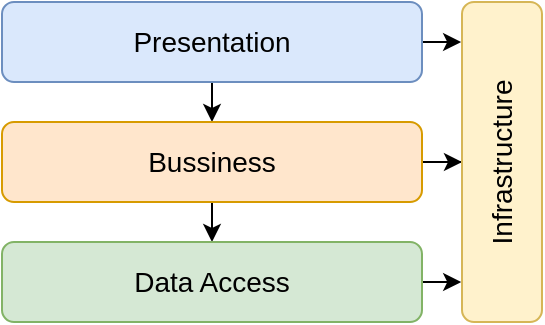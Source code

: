 <mxfile version="14.5.1" type="device"><diagram name="Page-1" id="38b20595-45e3-9b7f-d5ca-b57f44c5b66d"><mxGraphModel dx="738" dy="422" grid="1" gridSize="10" guides="1" tooltips="1" connect="1" arrows="1" fold="1" page="1" pageScale="1" pageWidth="1100" pageHeight="850" background="#ffffff" math="0" shadow="0"><root><mxCell id="0"/><mxCell id="1" parent="0"/><mxCell id="tGiYTEheBGXku52xltJX-22" style="edgeStyle=orthogonalEdgeStyle;rounded=0;orthogonalLoop=1;jettySize=auto;html=1;exitX=0.5;exitY=1;exitDx=0;exitDy=0;entryX=0.5;entryY=0;entryDx=0;entryDy=0;" parent="1" source="tGiYTEheBGXku52xltJX-14" target="tGiYTEheBGXku52xltJX-15" edge="1"><mxGeometry relative="1" as="geometry"/></mxCell><mxCell id="dzU7KY50ZaZctGcYIv5R-7" style="edgeStyle=orthogonalEdgeStyle;rounded=0;orthogonalLoop=1;jettySize=auto;html=1;exitX=1;exitY=0.5;exitDx=0;exitDy=0;entryX=-0.011;entryY=0.125;entryDx=0;entryDy=0;entryPerimeter=0;" edge="1" parent="1" source="tGiYTEheBGXku52xltJX-14" target="dzU7KY50ZaZctGcYIv5R-1"><mxGeometry relative="1" as="geometry"/></mxCell><mxCell id="tGiYTEheBGXku52xltJX-14" value="&lt;font style=&quot;font-size: 14px&quot;&gt;Presentation&lt;/font&gt;" style="rounded=1;whiteSpace=wrap;html=1;fillColor=#dae8fc;strokeColor=#6c8ebf;" parent="1" vertex="1"><mxGeometry x="10" y="10" width="210" height="40" as="geometry"/></mxCell><mxCell id="tGiYTEheBGXku52xltJX-21" style="edgeStyle=orthogonalEdgeStyle;orthogonalLoop=1;jettySize=auto;html=1;exitX=0.5;exitY=1;exitDx=0;exitDy=0;entryX=0.5;entryY=0;entryDx=0;entryDy=0;rounded=1;shadow=0;" parent="1" source="tGiYTEheBGXku52xltJX-15" target="tGiYTEheBGXku52xltJX-16" edge="1"><mxGeometry relative="1" as="geometry"/></mxCell><mxCell id="dzU7KY50ZaZctGcYIv5R-3" style="edgeStyle=orthogonalEdgeStyle;rounded=0;orthogonalLoop=1;jettySize=auto;html=1;entryX=0;entryY=0.5;entryDx=0;entryDy=0;" edge="1" parent="1" source="tGiYTEheBGXku52xltJX-15" target="dzU7KY50ZaZctGcYIv5R-1"><mxGeometry relative="1" as="geometry"/></mxCell><mxCell id="tGiYTEheBGXku52xltJX-15" value="&lt;font style=&quot;font-size: 14px&quot;&gt;Bussiness&lt;/font&gt;" style="rounded=1;whiteSpace=wrap;html=1;fillColor=#ffe6cc;strokeColor=#d79b00;" parent="1" vertex="1"><mxGeometry x="10" y="70" width="210" height="40" as="geometry"/></mxCell><mxCell id="dzU7KY50ZaZctGcYIv5R-8" style="edgeStyle=orthogonalEdgeStyle;rounded=0;orthogonalLoop=1;jettySize=auto;html=1;exitX=1;exitY=0.5;exitDx=0;exitDy=0;entryX=-0.011;entryY=0.872;entryDx=0;entryDy=0;entryPerimeter=0;" edge="1" parent="1" source="tGiYTEheBGXku52xltJX-16" target="dzU7KY50ZaZctGcYIv5R-1"><mxGeometry relative="1" as="geometry"/></mxCell><mxCell id="tGiYTEheBGXku52xltJX-16" value="&lt;font style=&quot;font-size: 14px&quot;&gt;Data Access&lt;/font&gt;" style="rounded=1;whiteSpace=wrap;html=1;fillColor=#d5e8d4;strokeColor=#82b366;" parent="1" vertex="1"><mxGeometry x="10" y="130" width="210" height="40" as="geometry"/></mxCell><mxCell id="dzU7KY50ZaZctGcYIv5R-1" value="" style="rounded=1;whiteSpace=wrap;html=1;fillColor=#fff2cc;strokeColor=#d6b656;" vertex="1" parent="1"><mxGeometry x="240" y="10" width="40" height="160" as="geometry"/></mxCell><mxCell id="dzU7KY50ZaZctGcYIv5R-2" value="&lt;span style=&quot;font-size: 14px&quot;&gt;Infrastructure&lt;/span&gt;" style="text;html=1;strokeColor=none;fillColor=none;align=center;verticalAlign=middle;whiteSpace=wrap;rounded=0;rotation=-90;" vertex="1" parent="1"><mxGeometry x="240" y="80" width="40" height="20" as="geometry"/></mxCell></root></mxGraphModel></diagram></mxfile>